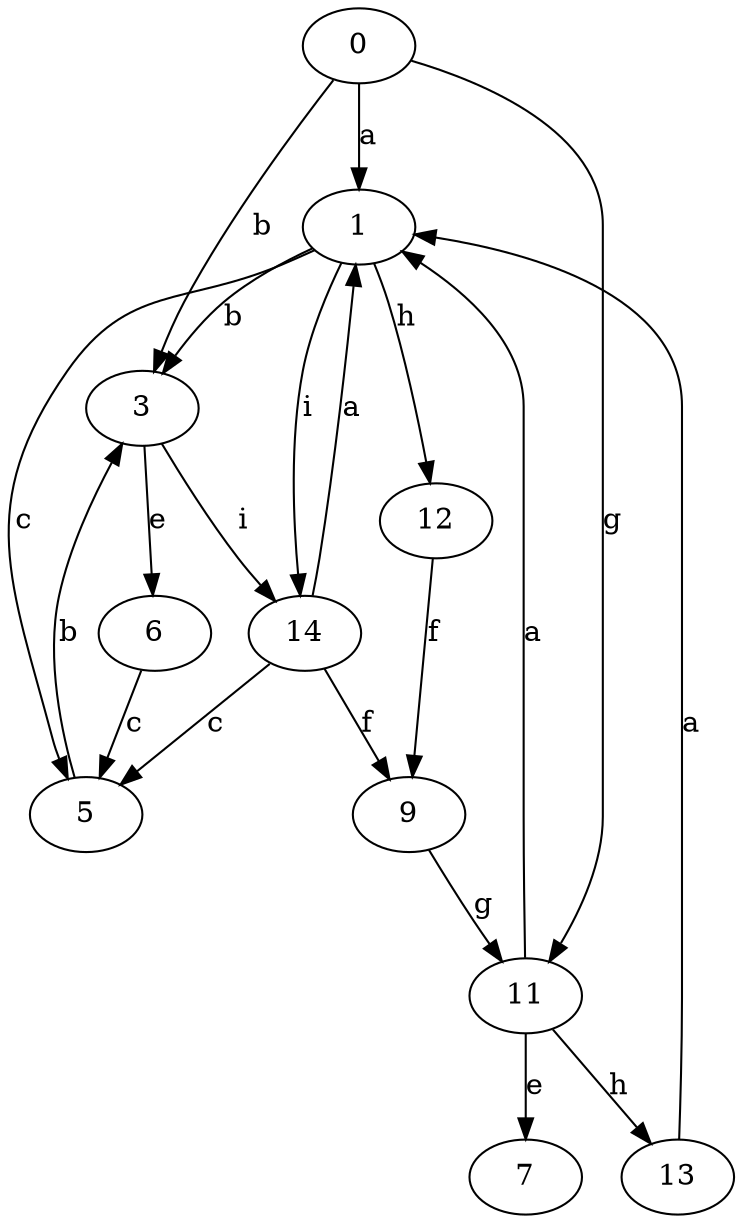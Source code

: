 strict digraph  {
1;
3;
5;
6;
7;
9;
11;
12;
13;
0;
14;
1 -> 3  [label=b];
1 -> 5  [label=c];
1 -> 12  [label=h];
1 -> 14  [label=i];
3 -> 6  [label=e];
3 -> 14  [label=i];
5 -> 3  [label=b];
6 -> 5  [label=c];
9 -> 11  [label=g];
11 -> 1  [label=a];
11 -> 7  [label=e];
11 -> 13  [label=h];
12 -> 9  [label=f];
13 -> 1  [label=a];
0 -> 1  [label=a];
0 -> 3  [label=b];
0 -> 11  [label=g];
14 -> 1  [label=a];
14 -> 5  [label=c];
14 -> 9  [label=f];
}
